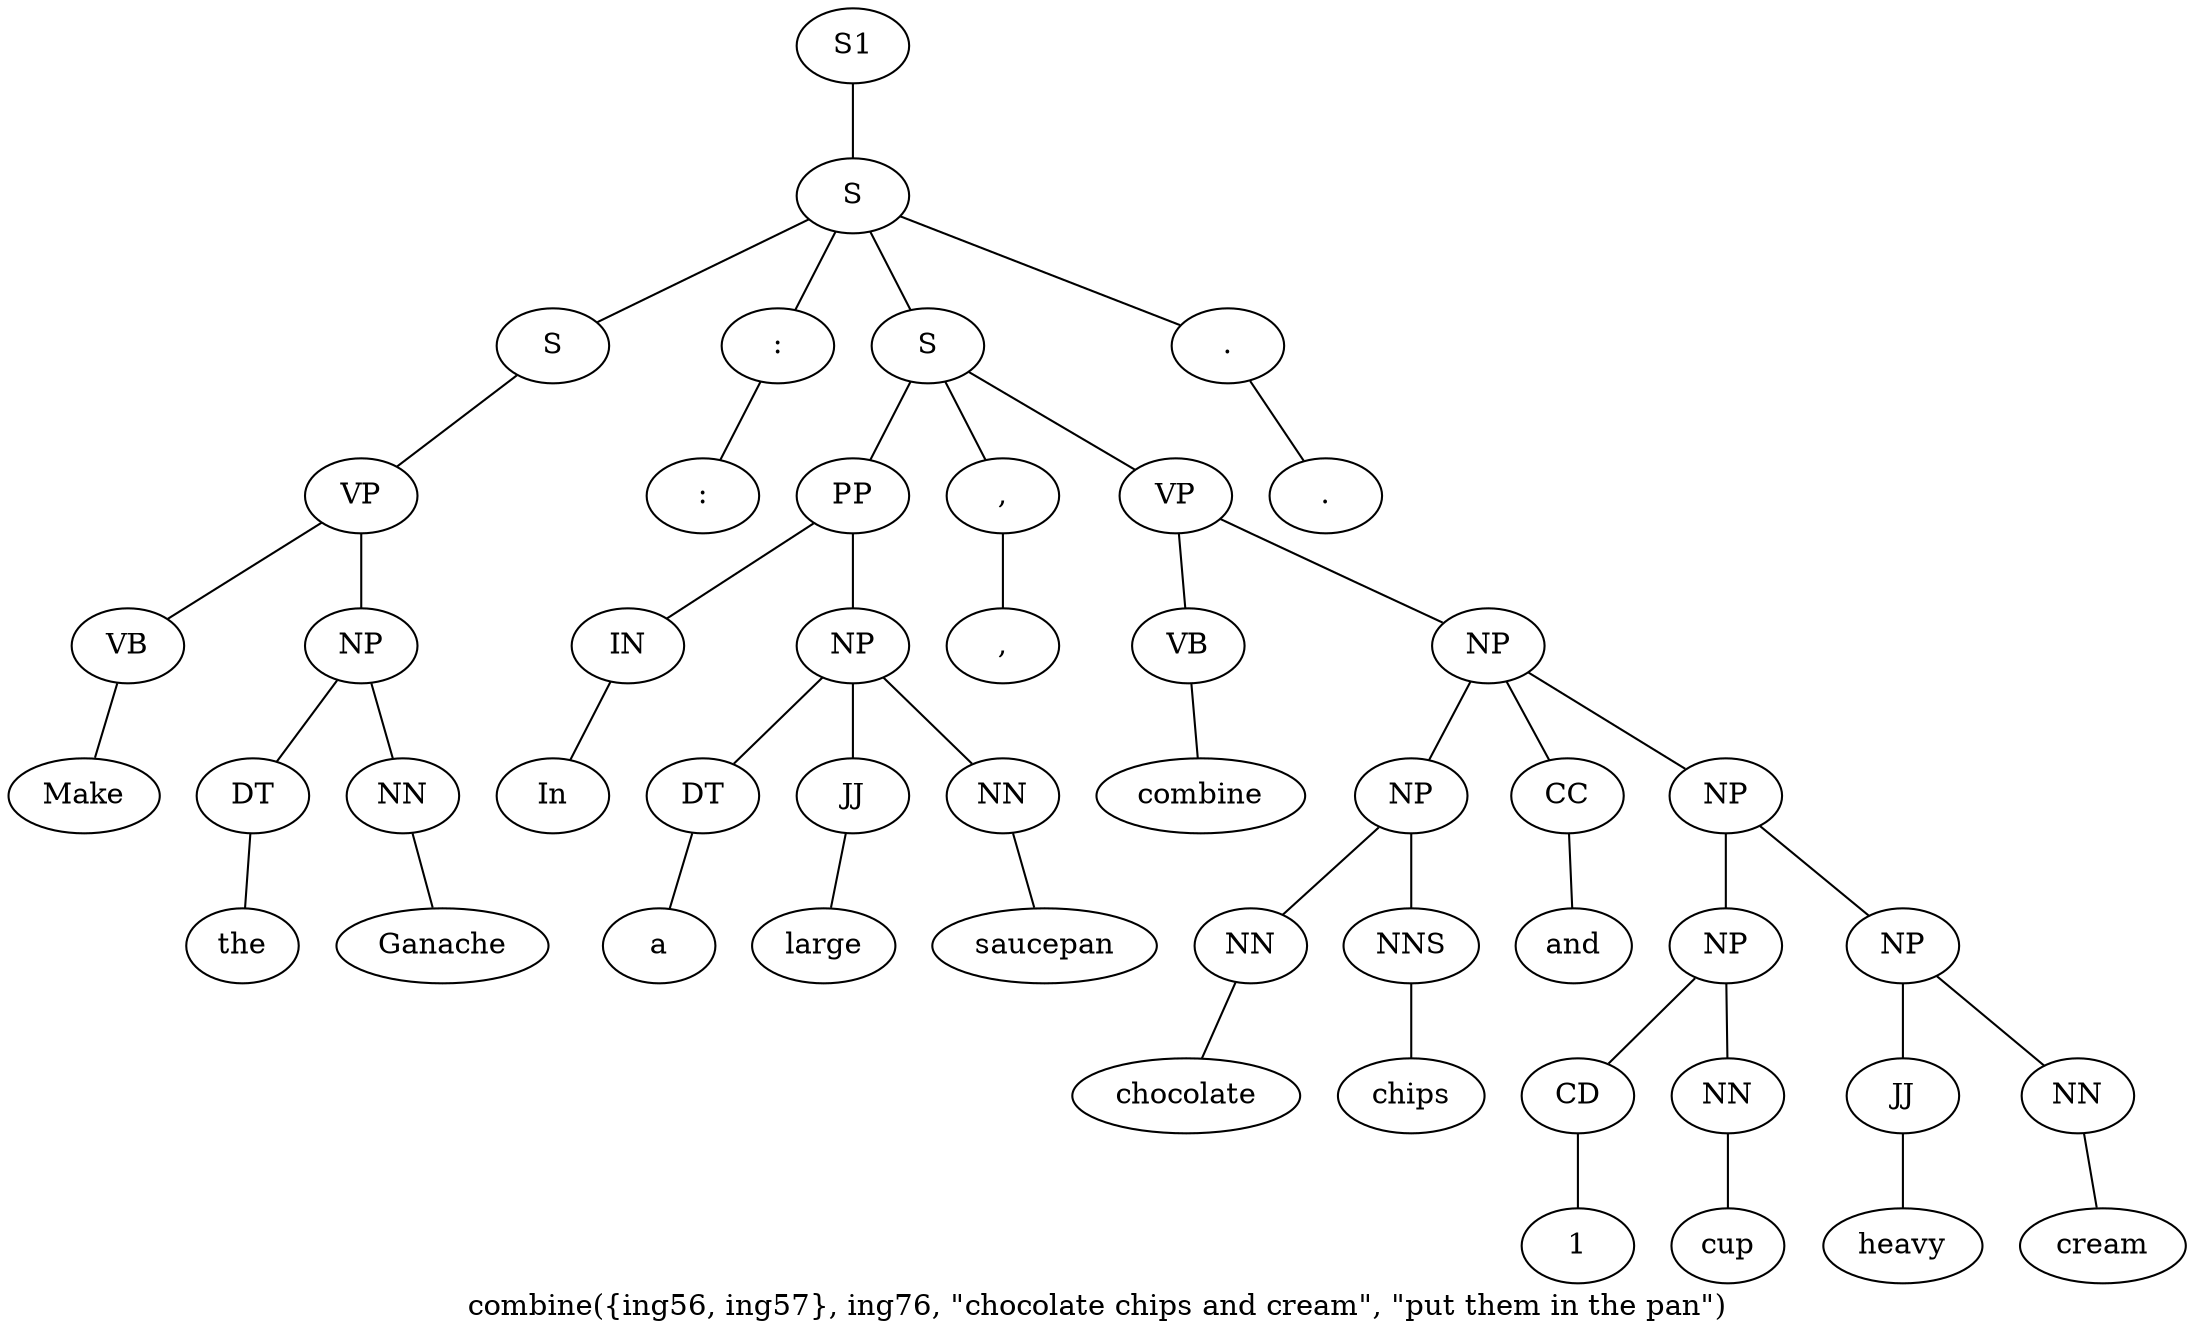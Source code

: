 graph SyntaxGraph {
	label = "combine({ing56, ing57}, ing76, \"chocolate chips and cream\", \"put them in the pan\")";
	Node0 [label="S1"];
	Node1 [label="S"];
	Node2 [label="S"];
	Node3 [label="VP"];
	Node4 [label="VB"];
	Node5 [label="Make"];
	Node6 [label="NP"];
	Node7 [label="DT"];
	Node8 [label="the"];
	Node9 [label="NN"];
	Node10 [label="Ganache"];
	Node11 [label=":"];
	Node12 [label=":"];
	Node13 [label="S"];
	Node14 [label="PP"];
	Node15 [label="IN"];
	Node16 [label="In"];
	Node17 [label="NP"];
	Node18 [label="DT"];
	Node19 [label="a"];
	Node20 [label="JJ"];
	Node21 [label="large"];
	Node22 [label="NN"];
	Node23 [label="saucepan"];
	Node24 [label=","];
	Node25 [label=","];
	Node26 [label="VP"];
	Node27 [label="VB"];
	Node28 [label="combine"];
	Node29 [label="NP"];
	Node30 [label="NP"];
	Node31 [label="NN"];
	Node32 [label="chocolate"];
	Node33 [label="NNS"];
	Node34 [label="chips"];
	Node35 [label="CC"];
	Node36 [label="and"];
	Node37 [label="NP"];
	Node38 [label="NP"];
	Node39 [label="CD"];
	Node40 [label="1"];
	Node41 [label="NN"];
	Node42 [label="cup"];
	Node43 [label="NP"];
	Node44 [label="JJ"];
	Node45 [label="heavy"];
	Node46 [label="NN"];
	Node47 [label="cream"];
	Node48 [label="."];
	Node49 [label="."];

	Node0 -- Node1;
	Node1 -- Node2;
	Node1 -- Node11;
	Node1 -- Node13;
	Node1 -- Node48;
	Node2 -- Node3;
	Node3 -- Node4;
	Node3 -- Node6;
	Node4 -- Node5;
	Node6 -- Node7;
	Node6 -- Node9;
	Node7 -- Node8;
	Node9 -- Node10;
	Node11 -- Node12;
	Node13 -- Node14;
	Node13 -- Node24;
	Node13 -- Node26;
	Node14 -- Node15;
	Node14 -- Node17;
	Node15 -- Node16;
	Node17 -- Node18;
	Node17 -- Node20;
	Node17 -- Node22;
	Node18 -- Node19;
	Node20 -- Node21;
	Node22 -- Node23;
	Node24 -- Node25;
	Node26 -- Node27;
	Node26 -- Node29;
	Node27 -- Node28;
	Node29 -- Node30;
	Node29 -- Node35;
	Node29 -- Node37;
	Node30 -- Node31;
	Node30 -- Node33;
	Node31 -- Node32;
	Node33 -- Node34;
	Node35 -- Node36;
	Node37 -- Node38;
	Node37 -- Node43;
	Node38 -- Node39;
	Node38 -- Node41;
	Node39 -- Node40;
	Node41 -- Node42;
	Node43 -- Node44;
	Node43 -- Node46;
	Node44 -- Node45;
	Node46 -- Node47;
	Node48 -- Node49;
}